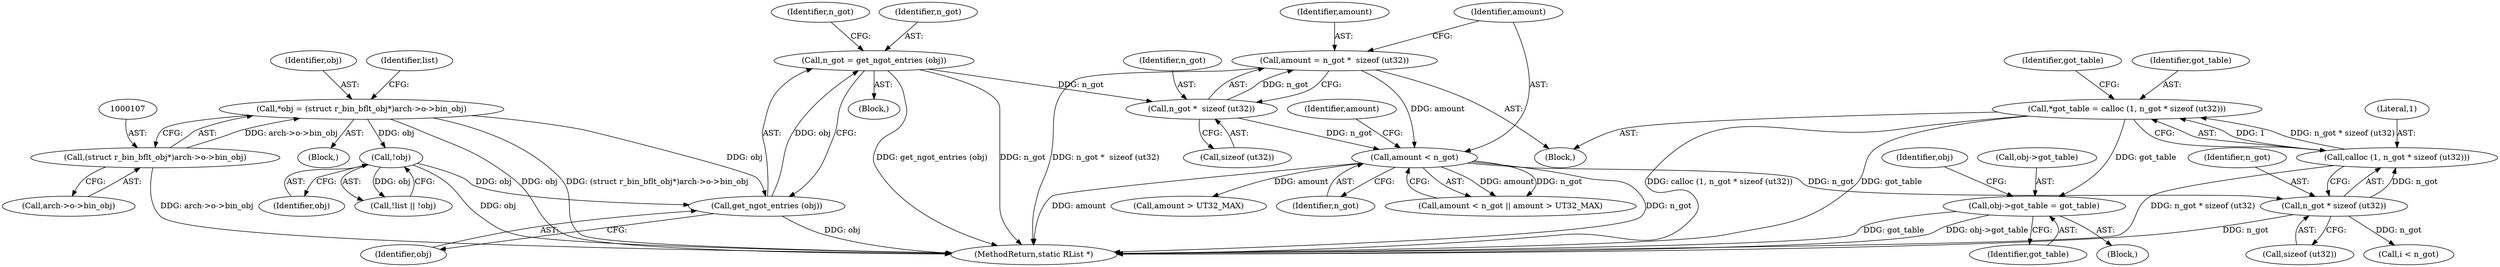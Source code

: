 digraph "0_radare2_72794dc3523bbd5bb370de3c5857cb736c387e18_0@API" {
"1000168" [label="(Call,*got_table = calloc (1, n_got * sizeof (ut32)))"];
"1000170" [label="(Call,calloc (1, n_got * sizeof (ut32)))"];
"1000172" [label="(Call,n_got * sizeof (ut32))"];
"1000159" [label="(Call,amount < n_got)"];
"1000151" [label="(Call,amount = n_got *  sizeof (ut32))"];
"1000153" [label="(Call,n_got *  sizeof (ut32))"];
"1000144" [label="(Call,n_got = get_ngot_entries (obj))"];
"1000146" [label="(Call,get_ngot_entries (obj))"];
"1000104" [label="(Call,*obj = (struct r_bin_bflt_obj*)arch->o->bin_obj)"];
"1000106" [label="(Call,(struct r_bin_bflt_obj*)arch->o->bin_obj)"];
"1000128" [label="(Call,!obj)"];
"1000277" [label="(Call,obj->got_table = got_table)"];
"1000150" [label="(Block,)"];
"1000171" [label="(Literal,1)"];
"1000149" [label="(Identifier,n_got)"];
"1000102" [label="(Block,)"];
"1000151" [label="(Call,amount = n_got *  sizeof (ut32))"];
"1000160" [label="(Identifier,amount)"];
"1000153" [label="(Call,n_got *  sizeof (ut32))"];
"1000162" [label="(Call,amount > UT32_MAX)"];
"1000146" [label="(Call,get_ngot_entries (obj))"];
"1000147" [label="(Identifier,obj)"];
"1000129" [label="(Identifier,obj)"];
"1000277" [label="(Call,obj->got_table = got_table)"];
"1000152" [label="(Identifier,amount)"];
"1000144" [label="(Call,n_got = get_ngot_entries (obj))"];
"1000177" [label="(Identifier,got_table)"];
"1000178" [label="(Block,)"];
"1000105" [label="(Identifier,obj)"];
"1000125" [label="(Call,!list || !obj)"];
"1000159" [label="(Call,amount < n_got)"];
"1000163" [label="(Identifier,amount)"];
"1000161" [label="(Identifier,n_got)"];
"1000170" [label="(Call,calloc (1, n_got * sizeof (ut32)))"];
"1000143" [label="(Block,)"];
"1000115" [label="(Identifier,list)"];
"1000286" [label="(Identifier,obj)"];
"1000104" [label="(Call,*obj = (struct r_bin_bflt_obj*)arch->o->bin_obj)"];
"1000187" [label="(Call,i < n_got)"];
"1000278" [label="(Call,obj->got_table)"];
"1000106" [label="(Call,(struct r_bin_bflt_obj*)arch->o->bin_obj)"];
"1000173" [label="(Identifier,n_got)"];
"1000155" [label="(Call,sizeof (ut32))"];
"1000158" [label="(Call,amount < n_got || amount > UT32_MAX)"];
"1000128" [label="(Call,!obj)"];
"1000568" [label="(MethodReturn,static RList *)"];
"1000169" [label="(Identifier,got_table)"];
"1000154" [label="(Identifier,n_got)"];
"1000172" [label="(Call,n_got * sizeof (ut32))"];
"1000145" [label="(Identifier,n_got)"];
"1000108" [label="(Call,arch->o->bin_obj)"];
"1000281" [label="(Identifier,got_table)"];
"1000168" [label="(Call,*got_table = calloc (1, n_got * sizeof (ut32)))"];
"1000174" [label="(Call,sizeof (ut32))"];
"1000168" -> "1000150"  [label="AST: "];
"1000168" -> "1000170"  [label="CFG: "];
"1000169" -> "1000168"  [label="AST: "];
"1000170" -> "1000168"  [label="AST: "];
"1000177" -> "1000168"  [label="CFG: "];
"1000168" -> "1000568"  [label="DDG: got_table"];
"1000168" -> "1000568"  [label="DDG: calloc (1, n_got * sizeof (ut32))"];
"1000170" -> "1000168"  [label="DDG: 1"];
"1000170" -> "1000168"  [label="DDG: n_got * sizeof (ut32)"];
"1000168" -> "1000277"  [label="DDG: got_table"];
"1000170" -> "1000172"  [label="CFG: "];
"1000171" -> "1000170"  [label="AST: "];
"1000172" -> "1000170"  [label="AST: "];
"1000170" -> "1000568"  [label="DDG: n_got * sizeof (ut32)"];
"1000172" -> "1000170"  [label="DDG: n_got"];
"1000172" -> "1000174"  [label="CFG: "];
"1000173" -> "1000172"  [label="AST: "];
"1000174" -> "1000172"  [label="AST: "];
"1000172" -> "1000568"  [label="DDG: n_got"];
"1000159" -> "1000172"  [label="DDG: n_got"];
"1000172" -> "1000187"  [label="DDG: n_got"];
"1000159" -> "1000158"  [label="AST: "];
"1000159" -> "1000161"  [label="CFG: "];
"1000160" -> "1000159"  [label="AST: "];
"1000161" -> "1000159"  [label="AST: "];
"1000163" -> "1000159"  [label="CFG: "];
"1000158" -> "1000159"  [label="CFG: "];
"1000159" -> "1000568"  [label="DDG: amount"];
"1000159" -> "1000568"  [label="DDG: n_got"];
"1000159" -> "1000158"  [label="DDG: amount"];
"1000159" -> "1000158"  [label="DDG: n_got"];
"1000151" -> "1000159"  [label="DDG: amount"];
"1000153" -> "1000159"  [label="DDG: n_got"];
"1000159" -> "1000162"  [label="DDG: amount"];
"1000151" -> "1000150"  [label="AST: "];
"1000151" -> "1000153"  [label="CFG: "];
"1000152" -> "1000151"  [label="AST: "];
"1000153" -> "1000151"  [label="AST: "];
"1000160" -> "1000151"  [label="CFG: "];
"1000151" -> "1000568"  [label="DDG: n_got *  sizeof (ut32)"];
"1000153" -> "1000151"  [label="DDG: n_got"];
"1000153" -> "1000155"  [label="CFG: "];
"1000154" -> "1000153"  [label="AST: "];
"1000155" -> "1000153"  [label="AST: "];
"1000144" -> "1000153"  [label="DDG: n_got"];
"1000144" -> "1000143"  [label="AST: "];
"1000144" -> "1000146"  [label="CFG: "];
"1000145" -> "1000144"  [label="AST: "];
"1000146" -> "1000144"  [label="AST: "];
"1000149" -> "1000144"  [label="CFG: "];
"1000144" -> "1000568"  [label="DDG: n_got"];
"1000144" -> "1000568"  [label="DDG: get_ngot_entries (obj)"];
"1000146" -> "1000144"  [label="DDG: obj"];
"1000146" -> "1000147"  [label="CFG: "];
"1000147" -> "1000146"  [label="AST: "];
"1000146" -> "1000568"  [label="DDG: obj"];
"1000104" -> "1000146"  [label="DDG: obj"];
"1000128" -> "1000146"  [label="DDG: obj"];
"1000104" -> "1000102"  [label="AST: "];
"1000104" -> "1000106"  [label="CFG: "];
"1000105" -> "1000104"  [label="AST: "];
"1000106" -> "1000104"  [label="AST: "];
"1000115" -> "1000104"  [label="CFG: "];
"1000104" -> "1000568"  [label="DDG: obj"];
"1000104" -> "1000568"  [label="DDG: (struct r_bin_bflt_obj*)arch->o->bin_obj"];
"1000106" -> "1000104"  [label="DDG: arch->o->bin_obj"];
"1000104" -> "1000128"  [label="DDG: obj"];
"1000106" -> "1000108"  [label="CFG: "];
"1000107" -> "1000106"  [label="AST: "];
"1000108" -> "1000106"  [label="AST: "];
"1000106" -> "1000568"  [label="DDG: arch->o->bin_obj"];
"1000128" -> "1000125"  [label="AST: "];
"1000128" -> "1000129"  [label="CFG: "];
"1000129" -> "1000128"  [label="AST: "];
"1000125" -> "1000128"  [label="CFG: "];
"1000128" -> "1000568"  [label="DDG: obj"];
"1000128" -> "1000125"  [label="DDG: obj"];
"1000277" -> "1000178"  [label="AST: "];
"1000277" -> "1000281"  [label="CFG: "];
"1000278" -> "1000277"  [label="AST: "];
"1000281" -> "1000277"  [label="AST: "];
"1000286" -> "1000277"  [label="CFG: "];
"1000277" -> "1000568"  [label="DDG: obj->got_table"];
"1000277" -> "1000568"  [label="DDG: got_table"];
}
